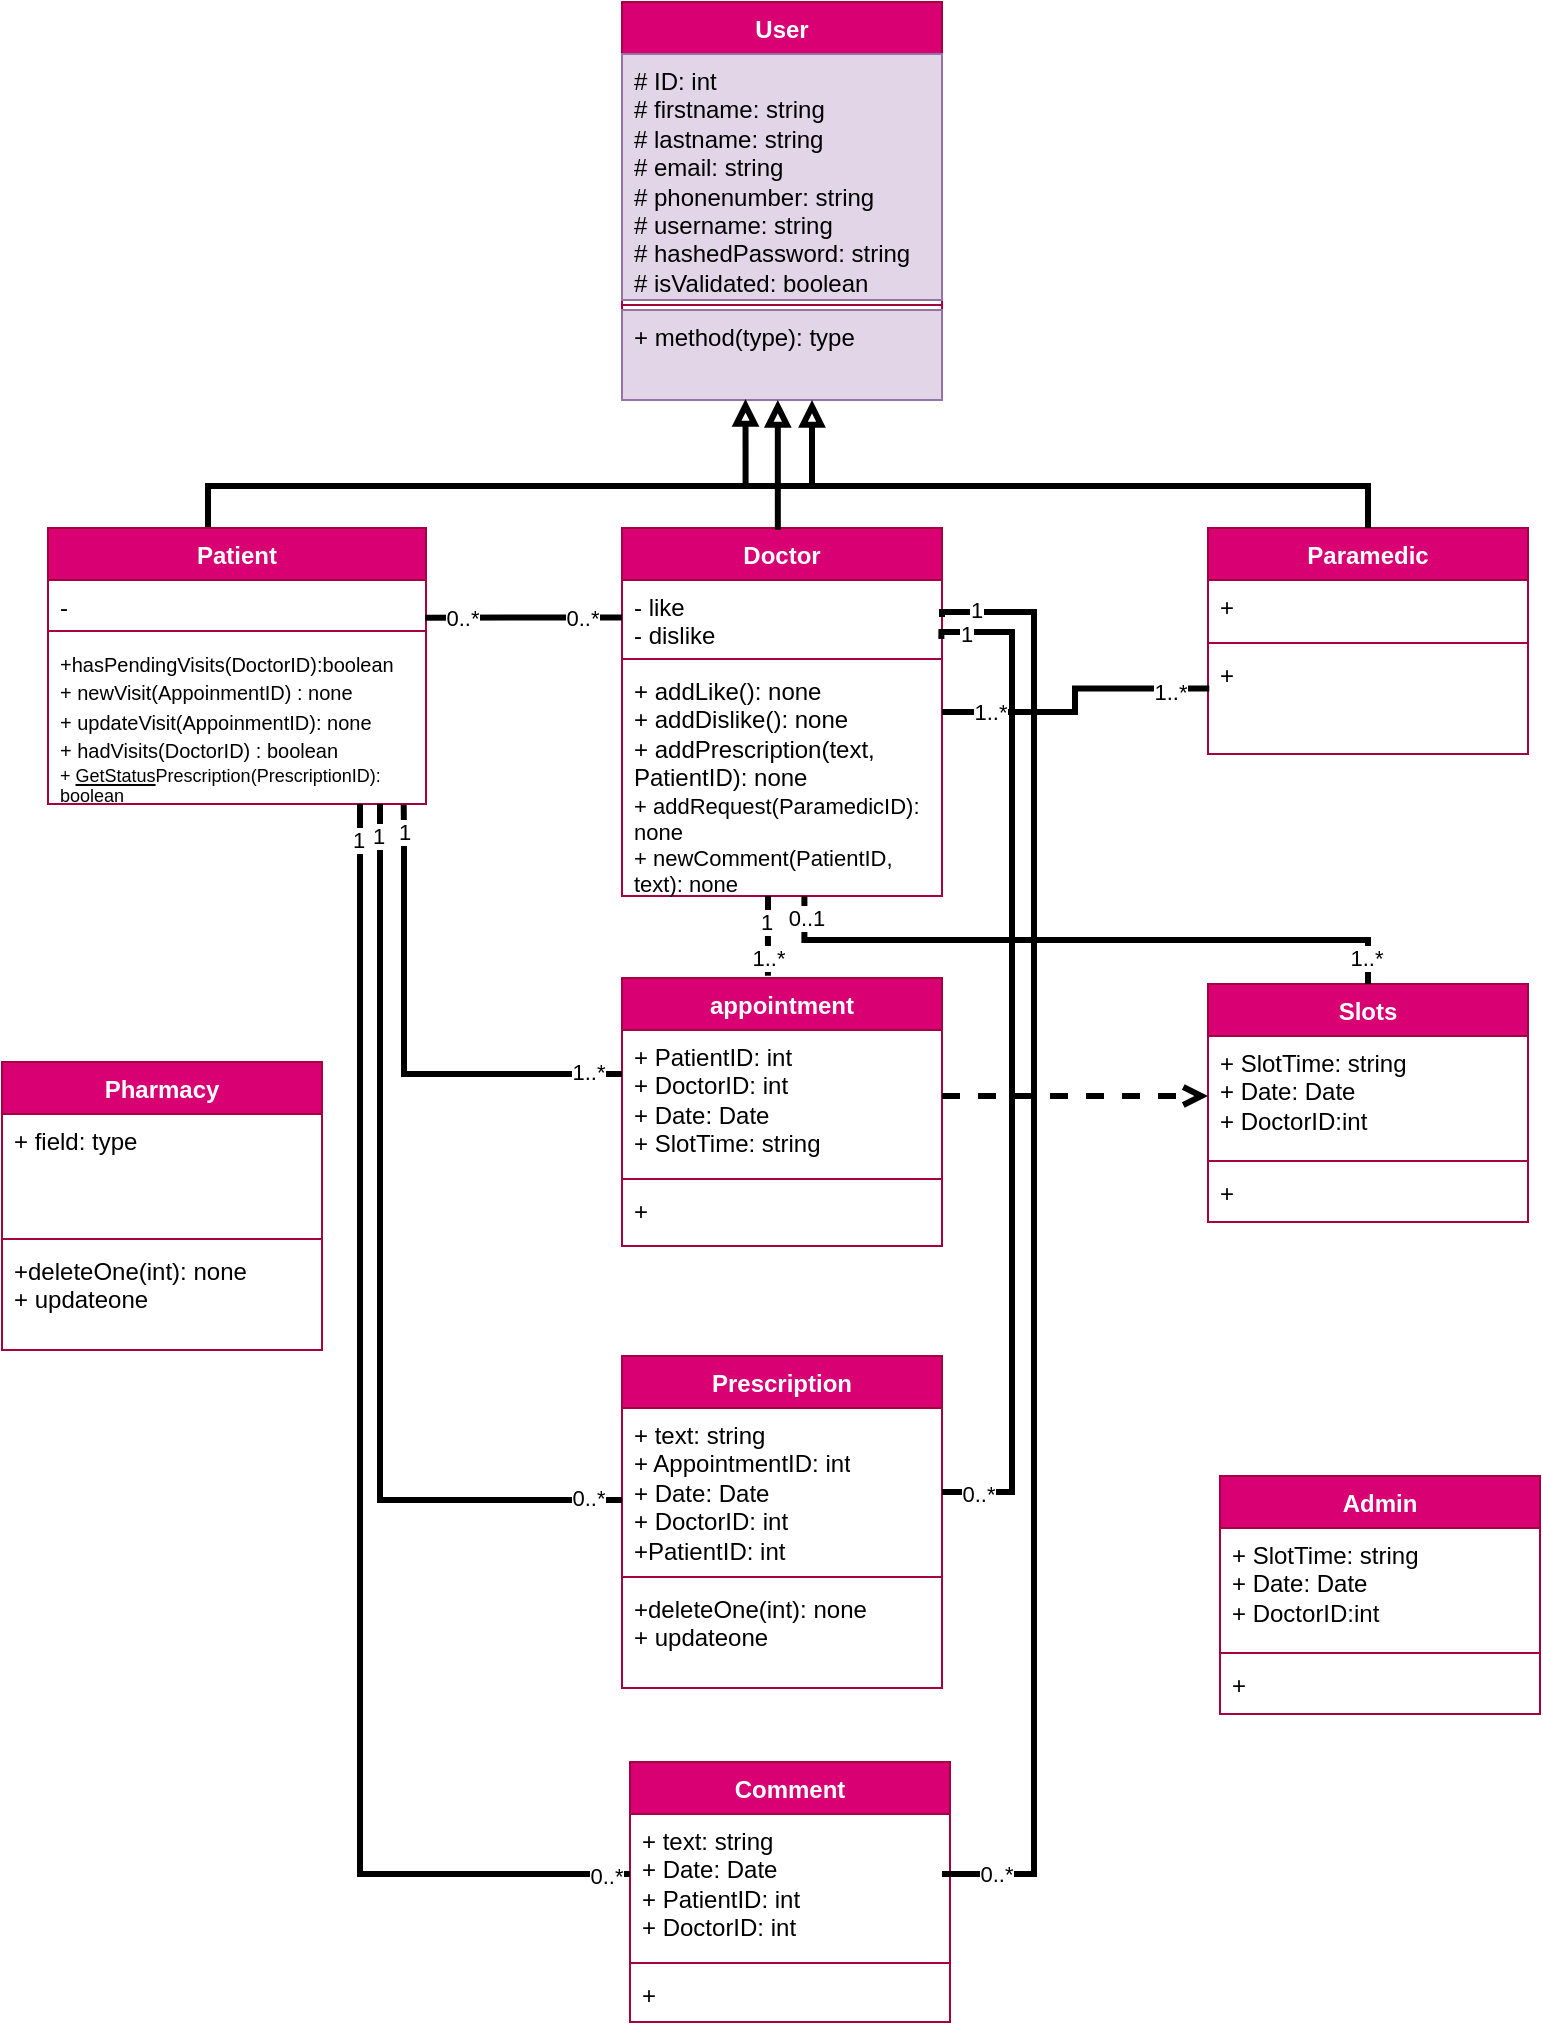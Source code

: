 <mxfile version="22.1.11" type="github">
  <diagram name="Class Diagram" id="OMOO0wik2GhvrRnTk124">
    <mxGraphModel dx="1320" dy="1214" grid="0" gridSize="10" guides="1" tooltips="1" connect="1" arrows="1" fold="1" page="1" pageScale="1" pageWidth="850" pageHeight="1100" math="0" shadow="0">
      <root>
        <mxCell id="0" />
        <mxCell id="1" parent="0" />
        <mxCell id="DPH3KcnIoQbrQOLIOBWx-18" value="User" style="swimlane;fontStyle=1;align=center;verticalAlign=top;childLayout=stackLayout;horizontal=1;startSize=26;horizontalStack=0;resizeParent=1;resizeParentMax=0;resizeLast=0;collapsible=1;marginBottom=0;whiteSpace=wrap;html=1;fillColor=#d80073;fontColor=#ffffff;strokeColor=#A50040;" parent="1" vertex="1">
          <mxGeometry x="331" y="56" width="160" height="199" as="geometry" />
        </mxCell>
        <mxCell id="DPH3KcnIoQbrQOLIOBWx-19" value="&lt;div&gt;# ID: int&lt;br&gt;&lt;/div&gt;&lt;div&gt;# firstname: string&lt;/div&gt;&lt;div&gt;# lastname: string&lt;/div&gt;&lt;div&gt;# email: string&lt;/div&gt;&lt;div&gt;# phonenumber: string&lt;/div&gt;&lt;div&gt;# username: string&lt;br&gt;&lt;/div&gt;&lt;div&gt;# hashedPassword: string&lt;br&gt;&lt;/div&gt;&lt;div&gt;# isValidated: boolean&lt;br&gt;&lt;/div&gt;" style="text;strokeColor=#9673a6;fillColor=#e1d5e7;align=left;verticalAlign=top;spacingLeft=4;spacingRight=4;overflow=hidden;rotatable=0;points=[[0,0.5],[1,0.5]];portConstraint=eastwest;whiteSpace=wrap;html=1;" parent="DPH3KcnIoQbrQOLIOBWx-18" vertex="1">
          <mxGeometry y="26" width="160" height="123" as="geometry" />
        </mxCell>
        <mxCell id="DPH3KcnIoQbrQOLIOBWx-20" value="" style="line;strokeWidth=1;fillColor=none;align=left;verticalAlign=middle;spacingTop=-1;spacingLeft=3;spacingRight=3;rotatable=0;labelPosition=right;points=[];portConstraint=eastwest;strokeColor=inherit;" parent="DPH3KcnIoQbrQOLIOBWx-18" vertex="1">
          <mxGeometry y="149" width="160" height="5" as="geometry" />
        </mxCell>
        <mxCell id="DPH3KcnIoQbrQOLIOBWx-21" value="&lt;div&gt;+ method(type): type&lt;/div&gt;&lt;div&gt;&lt;br&gt;&lt;/div&gt;" style="text;strokeColor=#9673a6;fillColor=#e1d5e7;align=left;verticalAlign=top;spacingLeft=4;spacingRight=4;overflow=hidden;rotatable=0;points=[[0,0.5],[1,0.5]];portConstraint=eastwest;whiteSpace=wrap;html=1;" parent="DPH3KcnIoQbrQOLIOBWx-18" vertex="1">
          <mxGeometry y="154" width="160" height="45" as="geometry" />
        </mxCell>
        <mxCell id="39GkZZE-7k6Moy8wdUht-2" style="edgeStyle=orthogonalEdgeStyle;rounded=0;orthogonalLoop=1;jettySize=auto;html=1;strokeWidth=3;endArrow=block;endFill=0;" edge="1" parent="1" source="DPH3KcnIoQbrQOLIOBWx-22" target="DPH3KcnIoQbrQOLIOBWx-21">
          <mxGeometry relative="1" as="geometry">
            <mxPoint x="412.5" y="270" as="targetPoint" />
            <Array as="points">
              <mxPoint x="124" y="298" />
              <mxPoint x="426" y="298" />
            </Array>
          </mxGeometry>
        </mxCell>
        <mxCell id="DPH3KcnIoQbrQOLIOBWx-22" value="Patient" style="swimlane;fontStyle=1;align=center;verticalAlign=top;childLayout=stackLayout;horizontal=1;startSize=26;horizontalStack=0;resizeParent=1;resizeParentMax=0;resizeLast=0;collapsible=1;marginBottom=0;whiteSpace=wrap;html=1;fillColor=#d80073;fontColor=#ffffff;strokeColor=#A50040;" parent="1" vertex="1">
          <mxGeometry x="44" y="319" width="189" height="138" as="geometry" />
        </mxCell>
        <mxCell id="DPH3KcnIoQbrQOLIOBWx-23" value="-" style="text;strokeColor=none;fillColor=none;align=left;verticalAlign=top;spacingLeft=4;spacingRight=4;overflow=hidden;rotatable=0;points=[[0,0.5],[1,0.5]];portConstraint=eastwest;whiteSpace=wrap;html=1;" parent="DPH3KcnIoQbrQOLIOBWx-22" vertex="1">
          <mxGeometry y="26" width="189" height="23" as="geometry" />
        </mxCell>
        <mxCell id="DPH3KcnIoQbrQOLIOBWx-24" value="" style="line;strokeWidth=1;fillColor=none;align=left;verticalAlign=middle;spacingTop=-1;spacingLeft=3;spacingRight=3;rotatable=0;labelPosition=right;points=[];portConstraint=eastwest;strokeColor=inherit;" parent="DPH3KcnIoQbrQOLIOBWx-22" vertex="1">
          <mxGeometry y="49" width="189" height="5" as="geometry" />
        </mxCell>
        <mxCell id="DPH3KcnIoQbrQOLIOBWx-25" value="&lt;div&gt;&lt;font size=&quot;1&quot;&gt;+hasPendingVisits(DoctorID):boolean&lt;/font&gt;&lt;/div&gt;&lt;div&gt;&lt;font size=&quot;1&quot;&gt;+ newVisit(AppoinmentID) : none&lt;br&gt;&lt;/font&gt;&lt;/div&gt;&lt;div&gt;&lt;font size=&quot;1&quot;&gt;+ updateVisit(&lt;/font&gt;&lt;font size=&quot;1&quot;&gt;AppoinmentID): none&lt;br&gt;&lt;/font&gt;&lt;/div&gt;&lt;div&gt;&lt;font size=&quot;1&quot;&gt;+ hadVisits(DoctorID) : boolean&lt;br&gt;&lt;/font&gt;&lt;/div&gt;&lt;div style=&quot;font-size: 9px;&quot;&gt;+ &lt;u&gt;GetStatus&lt;/u&gt;&lt;span&gt;&lt;span lang=&quot;EN&quot;&gt;Prescription&lt;/span&gt;&lt;/span&gt;(&lt;span&gt;&lt;span lang=&quot;EN&quot;&gt;P&lt;/span&gt;&lt;/span&gt;&lt;span&gt;&lt;span lang=&quot;EN&quot;&gt;rescription&lt;/span&gt;&lt;/span&gt;I&lt;span&gt;D): boolean&lt;br&gt;&lt;/span&gt;&lt;/div&gt;" style="text;strokeColor=none;fillColor=none;align=left;verticalAlign=top;spacingLeft=4;spacingRight=4;overflow=hidden;rotatable=0;points=[[0,0.5],[1,0.5]];portConstraint=eastwest;whiteSpace=wrap;html=1;" parent="DPH3KcnIoQbrQOLIOBWx-22" vertex="1">
          <mxGeometry y="54" width="189" height="84" as="geometry" />
        </mxCell>
        <mxCell id="DPH3KcnIoQbrQOLIOBWx-27" value="Paramedic" style="swimlane;fontStyle=1;align=center;verticalAlign=top;childLayout=stackLayout;horizontal=1;startSize=26;horizontalStack=0;resizeParent=1;resizeParentMax=0;resizeLast=0;collapsible=1;marginBottom=0;whiteSpace=wrap;html=1;fillColor=#d80073;fontColor=#ffffff;strokeColor=#A50040;" parent="1" vertex="1">
          <mxGeometry x="624" y="319" width="160" height="113" as="geometry" />
        </mxCell>
        <mxCell id="DPH3KcnIoQbrQOLIOBWx-28" value="+ " style="text;strokeColor=none;fillColor=none;align=left;verticalAlign=top;spacingLeft=4;spacingRight=4;overflow=hidden;rotatable=0;points=[[0,0.5],[1,0.5]];portConstraint=eastwest;whiteSpace=wrap;html=1;" parent="DPH3KcnIoQbrQOLIOBWx-27" vertex="1">
          <mxGeometry y="26" width="160" height="29" as="geometry" />
        </mxCell>
        <mxCell id="DPH3KcnIoQbrQOLIOBWx-29" value="" style="line;strokeWidth=1;fillColor=none;align=left;verticalAlign=middle;spacingTop=-1;spacingLeft=3;spacingRight=3;rotatable=0;labelPosition=right;points=[];portConstraint=eastwest;strokeColor=inherit;" parent="DPH3KcnIoQbrQOLIOBWx-27" vertex="1">
          <mxGeometry y="55" width="160" height="5" as="geometry" />
        </mxCell>
        <mxCell id="DPH3KcnIoQbrQOLIOBWx-30" value="+ " style="text;strokeColor=none;fillColor=none;align=left;verticalAlign=top;spacingLeft=4;spacingRight=4;overflow=hidden;rotatable=0;points=[[0,0.5],[1,0.5]];portConstraint=eastwest;whiteSpace=wrap;html=1;" parent="DPH3KcnIoQbrQOLIOBWx-27" vertex="1">
          <mxGeometry y="60" width="160" height="53" as="geometry" />
        </mxCell>
        <mxCell id="DPH3KcnIoQbrQOLIOBWx-31" value="Doctor" style="swimlane;fontStyle=1;align=center;verticalAlign=top;childLayout=stackLayout;horizontal=1;startSize=26;horizontalStack=0;resizeParent=1;resizeParentMax=0;resizeLast=0;collapsible=1;marginBottom=0;whiteSpace=wrap;html=1;fillColor=#d80073;fontColor=#ffffff;strokeColor=#A50040;" parent="1" vertex="1">
          <mxGeometry x="331" y="319" width="160" height="184" as="geometry" />
        </mxCell>
        <mxCell id="DPH3KcnIoQbrQOLIOBWx-32" value="&lt;div&gt;- like&lt;/div&gt;&lt;div&gt;- dislike&lt;br&gt;&lt;/div&gt;" style="text;strokeColor=none;fillColor=none;align=left;verticalAlign=top;spacingLeft=4;spacingRight=4;overflow=hidden;rotatable=0;points=[[0,0.5],[1,0.5]];portConstraint=eastwest;whiteSpace=wrap;html=1;" parent="DPH3KcnIoQbrQOLIOBWx-31" vertex="1">
          <mxGeometry y="26" width="160" height="37" as="geometry" />
        </mxCell>
        <mxCell id="DPH3KcnIoQbrQOLIOBWx-33" value="" style="line;strokeWidth=1;fillColor=none;align=left;verticalAlign=middle;spacingTop=-1;spacingLeft=3;spacingRight=3;rotatable=0;labelPosition=right;points=[];portConstraint=eastwest;strokeColor=inherit;" parent="DPH3KcnIoQbrQOLIOBWx-31" vertex="1">
          <mxGeometry y="63" width="160" height="5" as="geometry" />
        </mxCell>
        <mxCell id="DPH3KcnIoQbrQOLIOBWx-34" value="&lt;div&gt;+ addLike(): none&lt;/div&gt;&lt;div&gt;+ addDislike(): none&lt;br&gt;&lt;/div&gt;&lt;div&gt;+ addPrescription(text, PatientID): none&lt;/div&gt;&lt;div style=&quot;font-size: 11px;&quot;&gt;+ addRequest(ParamedicID): none&lt;/div&gt;&lt;div style=&quot;font-size: 11px;&quot;&gt;+ newComment(PatientID, text): none&lt;br&gt;&lt;/div&gt;" style="text;strokeColor=none;fillColor=none;align=left;verticalAlign=top;spacingLeft=4;spacingRight=4;overflow=hidden;rotatable=0;points=[[0,0.5],[1,0.5]];portConstraint=eastwest;whiteSpace=wrap;html=1;" parent="DPH3KcnIoQbrQOLIOBWx-31" vertex="1">
          <mxGeometry y="68" width="160" height="116" as="geometry" />
        </mxCell>
        <mxCell id="DPH3KcnIoQbrQOLIOBWx-38" value="appointment" style="swimlane;fontStyle=1;align=center;verticalAlign=top;childLayout=stackLayout;horizontal=1;startSize=26;horizontalStack=0;resizeParent=1;resizeParentMax=0;resizeLast=0;collapsible=1;marginBottom=0;whiteSpace=wrap;html=1;fillColor=#d80073;fontColor=#ffffff;strokeColor=#A50040;" parent="1" vertex="1">
          <mxGeometry x="331" y="544" width="160" height="134" as="geometry" />
        </mxCell>
        <mxCell id="DPH3KcnIoQbrQOLIOBWx-39" value="&lt;div&gt;+ PatientID: int&lt;br&gt;&lt;/div&gt;&lt;div&gt;+ DoctorID: int&lt;br&gt;&lt;/div&gt;&lt;div&gt;+ Date: Date&lt;/div&gt;&lt;div&gt;+ SlotTime: string&lt;br&gt;&lt;/div&gt;" style="text;strokeColor=none;fillColor=none;align=left;verticalAlign=top;spacingLeft=4;spacingRight=4;overflow=hidden;rotatable=0;points=[[0,0.5],[1,0.5]];portConstraint=eastwest;whiteSpace=wrap;html=1;" parent="DPH3KcnIoQbrQOLIOBWx-38" vertex="1">
          <mxGeometry y="26" width="160" height="72" as="geometry" />
        </mxCell>
        <mxCell id="DPH3KcnIoQbrQOLIOBWx-40" value="" style="line;strokeWidth=1;fillColor=none;align=left;verticalAlign=middle;spacingTop=-1;spacingLeft=3;spacingRight=3;rotatable=0;labelPosition=right;points=[];portConstraint=eastwest;strokeColor=inherit;" parent="DPH3KcnIoQbrQOLIOBWx-38" vertex="1">
          <mxGeometry y="98" width="160" height="5" as="geometry" />
        </mxCell>
        <mxCell id="DPH3KcnIoQbrQOLIOBWx-41" value="+" style="text;strokeColor=none;fillColor=none;align=left;verticalAlign=top;spacingLeft=4;spacingRight=4;overflow=hidden;rotatable=0;points=[[0,0.5],[1,0.5]];portConstraint=eastwest;whiteSpace=wrap;html=1;" parent="DPH3KcnIoQbrQOLIOBWx-38" vertex="1">
          <mxGeometry y="103" width="160" height="31" as="geometry" />
        </mxCell>
        <mxCell id="39GkZZE-7k6Moy8wdUht-1" style="edgeStyle=orthogonalEdgeStyle;rounded=0;orthogonalLoop=1;jettySize=auto;html=1;strokeWidth=3;endArrow=block;endFill=0;entryX=0.483;entryY=1.002;entryDx=0;entryDy=0;entryPerimeter=0;exitX=0.487;exitY=0.005;exitDx=0;exitDy=0;exitPerimeter=0;" edge="1" parent="1" source="DPH3KcnIoQbrQOLIOBWx-31">
          <mxGeometry relative="1" as="geometry">
            <mxPoint x="409.0" y="317.86" as="sourcePoint" />
            <mxPoint x="408.28" y="254.004" as="targetPoint" />
            <Array as="points">
              <mxPoint x="409" y="255" />
              <mxPoint x="408" y="255" />
            </Array>
          </mxGeometry>
        </mxCell>
        <mxCell id="39GkZZE-7k6Moy8wdUht-3" style="edgeStyle=orthogonalEdgeStyle;rounded=0;orthogonalLoop=1;jettySize=auto;html=1;strokeWidth=3;endArrow=block;endFill=0;entryX=0.386;entryY=0.99;entryDx=0;entryDy=0;entryPerimeter=0;" edge="1" parent="1" source="DPH3KcnIoQbrQOLIOBWx-27" target="DPH3KcnIoQbrQOLIOBWx-21">
          <mxGeometry relative="1" as="geometry">
            <mxPoint x="393" y="257" as="targetPoint" />
            <Array as="points">
              <mxPoint x="704" y="298" />
              <mxPoint x="393" y="298" />
            </Array>
          </mxGeometry>
        </mxCell>
        <mxCell id="39GkZZE-7k6Moy8wdUht-6" style="edgeStyle=orthogonalEdgeStyle;rounded=0;orthogonalLoop=1;jettySize=auto;html=1;endArrow=none;endFill=0;strokeWidth=3;entryX=0.941;entryY=1.005;entryDx=0;entryDy=0;entryPerimeter=0;" edge="1" parent="1" source="DPH3KcnIoQbrQOLIOBWx-38" target="DPH3KcnIoQbrQOLIOBWx-25">
          <mxGeometry relative="1" as="geometry">
            <mxPoint x="209" y="473" as="targetPoint" />
            <Array as="points">
              <mxPoint x="222" y="592" />
              <mxPoint x="222" y="473" />
              <mxPoint x="222" y="473" />
            </Array>
          </mxGeometry>
        </mxCell>
        <mxCell id="39GkZZE-7k6Moy8wdUht-10" value="1" style="edgeLabel;html=1;align=center;verticalAlign=middle;resizable=0;points=[];" vertex="1" connectable="0" parent="39GkZZE-7k6Moy8wdUht-6">
          <mxGeometry x="0.888" relative="1" as="geometry">
            <mxPoint as="offset" />
          </mxGeometry>
        </mxCell>
        <mxCell id="39GkZZE-7k6Moy8wdUht-60" value="1..*" style="edgeLabel;html=1;align=center;verticalAlign=middle;resizable=0;points=[];" vertex="1" connectable="0" parent="39GkZZE-7k6Moy8wdUht-6">
          <mxGeometry x="-0.858" y="-1" relative="1" as="geometry">
            <mxPoint as="offset" />
          </mxGeometry>
        </mxCell>
        <mxCell id="39GkZZE-7k6Moy8wdUht-8" style="edgeStyle=orthogonalEdgeStyle;rounded=0;orthogonalLoop=1;jettySize=auto;html=1;strokeWidth=3;endArrow=none;endFill=0;exitX=0.456;exitY=-0.008;exitDx=0;exitDy=0;exitPerimeter=0;" edge="1" parent="1" source="DPH3KcnIoQbrQOLIOBWx-38">
          <mxGeometry relative="1" as="geometry">
            <mxPoint x="404" y="503" as="targetPoint" />
            <Array as="points">
              <mxPoint x="404" y="503" />
              <mxPoint x="404" y="503" />
            </Array>
          </mxGeometry>
        </mxCell>
        <mxCell id="39GkZZE-7k6Moy8wdUht-9" value="1..*" style="edgeLabel;html=1;align=center;verticalAlign=middle;resizable=0;points=[];" vertex="1" connectable="0" parent="39GkZZE-7k6Moy8wdUht-8">
          <mxGeometry x="-0.885" y="1" relative="1" as="geometry">
            <mxPoint x="1" y="-7" as="offset" />
          </mxGeometry>
        </mxCell>
        <mxCell id="39GkZZE-7k6Moy8wdUht-12" value="1" style="edgeLabel;html=1;align=center;verticalAlign=middle;resizable=0;points=[];" vertex="1" connectable="0" parent="39GkZZE-7k6Moy8wdUht-8">
          <mxGeometry x="0.915" y="-1" relative="1" as="geometry">
            <mxPoint x="-2" y="11" as="offset" />
          </mxGeometry>
        </mxCell>
        <mxCell id="39GkZZE-7k6Moy8wdUht-13" style="edgeStyle=orthogonalEdgeStyle;rounded=0;orthogonalLoop=1;jettySize=auto;html=1;endArrow=none;endFill=0;strokeWidth=3;entryX=0.998;entryY=0.819;entryDx=0;entryDy=0;entryPerimeter=0;" edge="1" parent="1" source="DPH3KcnIoQbrQOLIOBWx-32" target="DPH3KcnIoQbrQOLIOBWx-23">
          <mxGeometry relative="1" as="geometry">
            <mxPoint x="234" y="365" as="targetPoint" />
            <Array as="points">
              <mxPoint x="282" y="364" />
            </Array>
          </mxGeometry>
        </mxCell>
        <mxCell id="39GkZZE-7k6Moy8wdUht-48" value="0..*" style="edgeLabel;html=1;align=center;verticalAlign=middle;resizable=0;points=[];" vertex="1" connectable="0" parent="39GkZZE-7k6Moy8wdUht-13">
          <mxGeometry x="0.641" relative="1" as="geometry">
            <mxPoint as="offset" />
          </mxGeometry>
        </mxCell>
        <mxCell id="39GkZZE-7k6Moy8wdUht-50" value="0..*" style="edgeLabel;html=1;align=center;verticalAlign=middle;resizable=0;points=[];" vertex="1" connectable="0" parent="39GkZZE-7k6Moy8wdUht-13">
          <mxGeometry x="-0.597" relative="1" as="geometry">
            <mxPoint as="offset" />
          </mxGeometry>
        </mxCell>
        <mxCell id="39GkZZE-7k6Moy8wdUht-14" value="Prescription" style="swimlane;fontStyle=1;align=center;verticalAlign=top;childLayout=stackLayout;horizontal=1;startSize=26;horizontalStack=0;resizeParent=1;resizeParentMax=0;resizeLast=0;collapsible=1;marginBottom=0;whiteSpace=wrap;html=1;fillColor=#d80073;fontColor=#ffffff;strokeColor=#A50040;" vertex="1" parent="1">
          <mxGeometry x="331" y="733" width="160" height="166" as="geometry" />
        </mxCell>
        <mxCell id="39GkZZE-7k6Moy8wdUht-15" value="&lt;div&gt;+ text: string&lt;/div&gt;&lt;div&gt;+ AppointmentID: int&lt;/div&gt;&lt;div&gt;+ Date: Date&lt;/div&gt;&lt;div&gt;+ DoctorID: int&lt;br&gt;&lt;/div&gt;+PatientID: int" style="text;strokeColor=none;fillColor=none;align=left;verticalAlign=top;spacingLeft=4;spacingRight=4;overflow=hidden;rotatable=0;points=[[0,0.5],[1,0.5]];portConstraint=eastwest;whiteSpace=wrap;html=1;" vertex="1" parent="39GkZZE-7k6Moy8wdUht-14">
          <mxGeometry y="26" width="160" height="82" as="geometry" />
        </mxCell>
        <mxCell id="39GkZZE-7k6Moy8wdUht-16" value="" style="line;strokeWidth=1;fillColor=none;align=left;verticalAlign=middle;spacingTop=-1;spacingLeft=3;spacingRight=3;rotatable=0;labelPosition=right;points=[];portConstraint=eastwest;strokeColor=inherit;" vertex="1" parent="39GkZZE-7k6Moy8wdUht-14">
          <mxGeometry y="108" width="160" height="5" as="geometry" />
        </mxCell>
        <mxCell id="39GkZZE-7k6Moy8wdUht-17" value="&lt;div&gt;+deleteOne(int): none&lt;/div&gt;&lt;div&gt;+ updateone&lt;br&gt;&lt;/div&gt;" style="text;strokeColor=none;fillColor=none;align=left;verticalAlign=top;spacingLeft=4;spacingRight=4;overflow=hidden;rotatable=0;points=[[0,0.5],[1,0.5]];portConstraint=eastwest;whiteSpace=wrap;html=1;" vertex="1" parent="39GkZZE-7k6Moy8wdUht-14">
          <mxGeometry y="113" width="160" height="53" as="geometry" />
        </mxCell>
        <mxCell id="39GkZZE-7k6Moy8wdUht-18" style="edgeStyle=orthogonalEdgeStyle;rounded=0;orthogonalLoop=1;jettySize=auto;html=1;strokeWidth=3;endArrow=none;endFill=0;" edge="1" parent="1" source="39GkZZE-7k6Moy8wdUht-14">
          <mxGeometry relative="1" as="geometry">
            <mxPoint x="210" y="457" as="targetPoint" />
            <Array as="points">
              <mxPoint x="210" y="805" />
              <mxPoint x="210" y="458" />
            </Array>
          </mxGeometry>
        </mxCell>
        <mxCell id="39GkZZE-7k6Moy8wdUht-20" value="1" style="edgeLabel;html=1;align=center;verticalAlign=middle;resizable=0;points=[];" vertex="1" connectable="0" parent="39GkZZE-7k6Moy8wdUht-18">
          <mxGeometry x="0.933" y="1" relative="1" as="geometry">
            <mxPoint as="offset" />
          </mxGeometry>
        </mxCell>
        <mxCell id="39GkZZE-7k6Moy8wdUht-21" value="0..*" style="edgeLabel;html=1;align=center;verticalAlign=middle;resizable=0;points=[];" vertex="1" connectable="0" parent="39GkZZE-7k6Moy8wdUht-18">
          <mxGeometry x="-0.925" y="-1" relative="1" as="geometry">
            <mxPoint as="offset" />
          </mxGeometry>
        </mxCell>
        <mxCell id="39GkZZE-7k6Moy8wdUht-19" style="edgeStyle=orthogonalEdgeStyle;rounded=0;orthogonalLoop=1;jettySize=auto;html=1;strokeWidth=3;endArrow=none;endFill=0;entryX=0.998;entryY=0.798;entryDx=0;entryDy=0;entryPerimeter=0;" edge="1" parent="1" source="39GkZZE-7k6Moy8wdUht-15" target="DPH3KcnIoQbrQOLIOBWx-32">
          <mxGeometry relative="1" as="geometry">
            <mxPoint x="493" y="371" as="targetPoint" />
            <Array as="points">
              <mxPoint x="526" y="801" />
              <mxPoint x="526" y="371" />
            </Array>
          </mxGeometry>
        </mxCell>
        <mxCell id="39GkZZE-7k6Moy8wdUht-22" value="1" style="edgeLabel;html=1;align=center;verticalAlign=middle;resizable=0;points=[];" vertex="1" connectable="0" parent="39GkZZE-7k6Moy8wdUht-19">
          <mxGeometry x="0.938" y="1" relative="1" as="geometry">
            <mxPoint as="offset" />
          </mxGeometry>
        </mxCell>
        <mxCell id="39GkZZE-7k6Moy8wdUht-23" value="0..*" style="edgeLabel;html=1;align=center;verticalAlign=middle;resizable=0;points=[];" vertex="1" connectable="0" parent="39GkZZE-7k6Moy8wdUht-19">
          <mxGeometry x="-0.93" y="-1" relative="1" as="geometry">
            <mxPoint as="offset" />
          </mxGeometry>
        </mxCell>
        <mxCell id="39GkZZE-7k6Moy8wdUht-24" value="Comment" style="swimlane;fontStyle=1;align=center;verticalAlign=top;childLayout=stackLayout;horizontal=1;startSize=26;horizontalStack=0;resizeParent=1;resizeParentMax=0;resizeLast=0;collapsible=1;marginBottom=0;whiteSpace=wrap;html=1;fillColor=#d80073;fontColor=#ffffff;strokeColor=#A50040;" vertex="1" parent="1">
          <mxGeometry x="335" y="936" width="160" height="130" as="geometry" />
        </mxCell>
        <mxCell id="39GkZZE-7k6Moy8wdUht-25" value="&lt;div&gt;+ text: string&lt;/div&gt;&lt;div&gt;+ Date: Date&lt;/div&gt;&lt;div&gt;+ PatientID: int&lt;br&gt;&lt;/div&gt;&lt;div&gt;+ DoctorID: int&lt;br&gt;&lt;/div&gt;" style="text;strokeColor=none;fillColor=none;align=left;verticalAlign=top;spacingLeft=4;spacingRight=4;overflow=hidden;rotatable=0;points=[[0,0.5],[1,0.5]];portConstraint=eastwest;whiteSpace=wrap;html=1;" vertex="1" parent="39GkZZE-7k6Moy8wdUht-24">
          <mxGeometry y="26" width="160" height="72" as="geometry" />
        </mxCell>
        <mxCell id="39GkZZE-7k6Moy8wdUht-26" value="" style="line;strokeWidth=1;fillColor=none;align=left;verticalAlign=middle;spacingTop=-1;spacingLeft=3;spacingRight=3;rotatable=0;labelPosition=right;points=[];portConstraint=eastwest;strokeColor=inherit;" vertex="1" parent="39GkZZE-7k6Moy8wdUht-24">
          <mxGeometry y="98" width="160" height="5" as="geometry" />
        </mxCell>
        <mxCell id="39GkZZE-7k6Moy8wdUht-27" value="+ " style="text;strokeColor=none;fillColor=none;align=left;verticalAlign=top;spacingLeft=4;spacingRight=4;overflow=hidden;rotatable=0;points=[[0,0.5],[1,0.5]];portConstraint=eastwest;whiteSpace=wrap;html=1;" vertex="1" parent="39GkZZE-7k6Moy8wdUht-24">
          <mxGeometry y="103" width="160" height="27" as="geometry" />
        </mxCell>
        <mxCell id="39GkZZE-7k6Moy8wdUht-28" style="edgeStyle=orthogonalEdgeStyle;rounded=0;orthogonalLoop=1;jettySize=auto;html=1;strokeWidth=3;endArrow=none;endFill=0;" edge="1" parent="1" source="39GkZZE-7k6Moy8wdUht-25">
          <mxGeometry relative="1" as="geometry">
            <mxPoint x="200" y="458" as="targetPoint" />
            <Array as="points">
              <mxPoint x="200" y="992" />
              <mxPoint x="200" y="457" />
            </Array>
          </mxGeometry>
        </mxCell>
        <mxCell id="39GkZZE-7k6Moy8wdUht-30" value="&lt;div&gt;0..*&lt;/div&gt;" style="edgeLabel;html=1;align=center;verticalAlign=middle;resizable=0;points=[];" vertex="1" connectable="0" parent="39GkZZE-7k6Moy8wdUht-28">
          <mxGeometry x="-0.964" y="1" relative="1" as="geometry">
            <mxPoint as="offset" />
          </mxGeometry>
        </mxCell>
        <mxCell id="39GkZZE-7k6Moy8wdUht-31" value="1" style="edgeLabel;html=1;align=center;verticalAlign=middle;resizable=0;points=[];" vertex="1" connectable="0" parent="39GkZZE-7k6Moy8wdUht-28">
          <mxGeometry x="0.944" y="1" relative="1" as="geometry">
            <mxPoint as="offset" />
          </mxGeometry>
        </mxCell>
        <mxCell id="39GkZZE-7k6Moy8wdUht-29" style="edgeStyle=orthogonalEdgeStyle;rounded=0;orthogonalLoop=1;jettySize=auto;html=1;strokeWidth=3;endArrow=none;endFill=0;entryX=1;entryY=0.5;entryDx=0;entryDy=0;" edge="1" parent="1" target="DPH3KcnIoQbrQOLIOBWx-32">
          <mxGeometry relative="1" as="geometry">
            <mxPoint x="491.0" y="991.994" as="sourcePoint" />
            <mxPoint x="492" y="361" as="targetPoint" />
            <Array as="points">
              <mxPoint x="537" y="992" />
              <mxPoint x="537" y="361" />
            </Array>
          </mxGeometry>
        </mxCell>
        <mxCell id="39GkZZE-7k6Moy8wdUht-32" value="0..*" style="edgeLabel;html=1;align=center;verticalAlign=middle;resizable=0;points=[];" vertex="1" connectable="0" parent="39GkZZE-7k6Moy8wdUht-29">
          <mxGeometry x="-0.925" relative="1" as="geometry">
            <mxPoint as="offset" />
          </mxGeometry>
        </mxCell>
        <mxCell id="39GkZZE-7k6Moy8wdUht-33" value="1" style="edgeLabel;html=1;align=center;verticalAlign=middle;resizable=0;points=[];" vertex="1" connectable="0" parent="39GkZZE-7k6Moy8wdUht-29">
          <mxGeometry x="0.948" y="-1" relative="1" as="geometry">
            <mxPoint as="offset" />
          </mxGeometry>
        </mxCell>
        <mxCell id="39GkZZE-7k6Moy8wdUht-44" value="Pharmacy" style="swimlane;fontStyle=1;align=center;verticalAlign=top;childLayout=stackLayout;horizontal=1;startSize=26;horizontalStack=0;resizeParent=1;resizeParentMax=0;resizeLast=0;collapsible=1;marginBottom=0;whiteSpace=wrap;html=1;fillColor=#d80073;fontColor=#ffffff;strokeColor=#A50040;" vertex="1" parent="1">
          <mxGeometry x="21" y="586" width="160" height="144" as="geometry" />
        </mxCell>
        <mxCell id="39GkZZE-7k6Moy8wdUht-45" value="+ field: type" style="text;strokeColor=none;fillColor=none;align=left;verticalAlign=top;spacingLeft=4;spacingRight=4;overflow=hidden;rotatable=0;points=[[0,0.5],[1,0.5]];portConstraint=eastwest;whiteSpace=wrap;html=1;" vertex="1" parent="39GkZZE-7k6Moy8wdUht-44">
          <mxGeometry y="26" width="160" height="60" as="geometry" />
        </mxCell>
        <mxCell id="39GkZZE-7k6Moy8wdUht-46" value="" style="line;strokeWidth=1;fillColor=none;align=left;verticalAlign=middle;spacingTop=-1;spacingLeft=3;spacingRight=3;rotatable=0;labelPosition=right;points=[];portConstraint=eastwest;strokeColor=inherit;" vertex="1" parent="39GkZZE-7k6Moy8wdUht-44">
          <mxGeometry y="86" width="160" height="5" as="geometry" />
        </mxCell>
        <mxCell id="39GkZZE-7k6Moy8wdUht-47" value="&lt;div&gt;+deleteOne(int): none&lt;/div&gt;&lt;div&gt;+ updateone&lt;br&gt;&lt;/div&gt;" style="text;strokeColor=none;fillColor=none;align=left;verticalAlign=top;spacingLeft=4;spacingRight=4;overflow=hidden;rotatable=0;points=[[0,0.5],[1,0.5]];portConstraint=eastwest;whiteSpace=wrap;html=1;" vertex="1" parent="39GkZZE-7k6Moy8wdUht-44">
          <mxGeometry y="91" width="160" height="53" as="geometry" />
        </mxCell>
        <mxCell id="39GkZZE-7k6Moy8wdUht-51" value="Slots" style="swimlane;fontStyle=1;align=center;verticalAlign=top;childLayout=stackLayout;horizontal=1;startSize=26;horizontalStack=0;resizeParent=1;resizeParentMax=0;resizeLast=0;collapsible=1;marginBottom=0;whiteSpace=wrap;html=1;fillColor=#d80073;fontColor=#ffffff;strokeColor=#A50040;" vertex="1" parent="1">
          <mxGeometry x="624" y="547" width="160" height="119" as="geometry" />
        </mxCell>
        <mxCell id="39GkZZE-7k6Moy8wdUht-52" value="&lt;div&gt;+ SlotTime: string&lt;/div&gt;&lt;div&gt;+ Date: Date&lt;/div&gt;&lt;div&gt;+ DoctorID:int&lt;br&gt;&lt;/div&gt;" style="text;strokeColor=none;fillColor=none;align=left;verticalAlign=top;spacingLeft=4;spacingRight=4;overflow=hidden;rotatable=0;points=[[0,0.5],[1,0.5]];portConstraint=eastwest;whiteSpace=wrap;html=1;" vertex="1" parent="39GkZZE-7k6Moy8wdUht-51">
          <mxGeometry y="26" width="160" height="60" as="geometry" />
        </mxCell>
        <mxCell id="39GkZZE-7k6Moy8wdUht-53" value="" style="line;strokeWidth=1;fillColor=none;align=left;verticalAlign=middle;spacingTop=-1;spacingLeft=3;spacingRight=3;rotatable=0;labelPosition=right;points=[];portConstraint=eastwest;strokeColor=inherit;" vertex="1" parent="39GkZZE-7k6Moy8wdUht-51">
          <mxGeometry y="86" width="160" height="5" as="geometry" />
        </mxCell>
        <mxCell id="39GkZZE-7k6Moy8wdUht-54" value="+" style="text;strokeColor=none;fillColor=none;align=left;verticalAlign=top;spacingLeft=4;spacingRight=4;overflow=hidden;rotatable=0;points=[[0,0.5],[1,0.5]];portConstraint=eastwest;whiteSpace=wrap;html=1;" vertex="1" parent="39GkZZE-7k6Moy8wdUht-51">
          <mxGeometry y="91" width="160" height="28" as="geometry" />
        </mxCell>
        <mxCell id="39GkZZE-7k6Moy8wdUht-56" style="edgeStyle=orthogonalEdgeStyle;rounded=0;orthogonalLoop=1;jettySize=auto;html=1;entryX=0;entryY=0.5;entryDx=0;entryDy=0;strokeWidth=3;endArrow=open;endFill=0;dashed=1;" edge="1" parent="1" source="DPH3KcnIoQbrQOLIOBWx-39" target="39GkZZE-7k6Moy8wdUht-52">
          <mxGeometry relative="1" as="geometry">
            <Array as="points">
              <mxPoint x="518" y="603" />
              <mxPoint x="518" y="603" />
            </Array>
          </mxGeometry>
        </mxCell>
        <mxCell id="39GkZZE-7k6Moy8wdUht-57" style="edgeStyle=orthogonalEdgeStyle;rounded=0;orthogonalLoop=1;jettySize=auto;html=1;entryX=0.57;entryY=1.001;entryDx=0;entryDy=0;entryPerimeter=0;endArrow=none;endFill=0;strokeWidth=3;" edge="1" parent="1" source="39GkZZE-7k6Moy8wdUht-51" target="DPH3KcnIoQbrQOLIOBWx-34">
          <mxGeometry relative="1" as="geometry" />
        </mxCell>
        <mxCell id="39GkZZE-7k6Moy8wdUht-58" value="0..1" style="edgeLabel;html=1;align=center;verticalAlign=middle;resizable=0;points=[];" vertex="1" connectable="0" parent="39GkZZE-7k6Moy8wdUht-57">
          <mxGeometry x="0.936" y="-1" relative="1" as="geometry">
            <mxPoint as="offset" />
          </mxGeometry>
        </mxCell>
        <mxCell id="39GkZZE-7k6Moy8wdUht-59" value="1..*" style="edgeLabel;html=1;align=center;verticalAlign=middle;resizable=0;points=[];" vertex="1" connectable="0" parent="39GkZZE-7k6Moy8wdUht-57">
          <mxGeometry x="-0.918" y="1" relative="1" as="geometry">
            <mxPoint as="offset" />
          </mxGeometry>
        </mxCell>
        <mxCell id="39GkZZE-7k6Moy8wdUht-63" style="edgeStyle=orthogonalEdgeStyle;rounded=0;orthogonalLoop=1;jettySize=auto;html=1;entryX=0.004;entryY=0.383;entryDx=0;entryDy=0;entryPerimeter=0;endArrow=none;endFill=0;strokeWidth=3;" edge="1" parent="1" source="DPH3KcnIoQbrQOLIOBWx-31" target="DPH3KcnIoQbrQOLIOBWx-30">
          <mxGeometry relative="1" as="geometry" />
        </mxCell>
        <mxCell id="39GkZZE-7k6Moy8wdUht-65" value="1..*" style="edgeLabel;html=1;align=center;verticalAlign=middle;resizable=0;points=[];" vertex="1" connectable="0" parent="39GkZZE-7k6Moy8wdUht-63">
          <mxGeometry x="-0.675" relative="1" as="geometry">
            <mxPoint as="offset" />
          </mxGeometry>
        </mxCell>
        <mxCell id="39GkZZE-7k6Moy8wdUht-67" value="1..*" style="edgeLabel;html=1;align=center;verticalAlign=middle;resizable=0;points=[];" vertex="1" connectable="0" parent="39GkZZE-7k6Moy8wdUht-63">
          <mxGeometry x="0.726" y="-1" relative="1" as="geometry">
            <mxPoint as="offset" />
          </mxGeometry>
        </mxCell>
        <mxCell id="39GkZZE-7k6Moy8wdUht-72" value="Admin" style="swimlane;fontStyle=1;align=center;verticalAlign=top;childLayout=stackLayout;horizontal=1;startSize=26;horizontalStack=0;resizeParent=1;resizeParentMax=0;resizeLast=0;collapsible=1;marginBottom=0;whiteSpace=wrap;html=1;fillColor=#d80073;fontColor=#ffffff;strokeColor=#A50040;" vertex="1" parent="1">
          <mxGeometry x="630" y="793" width="160" height="119" as="geometry" />
        </mxCell>
        <mxCell id="39GkZZE-7k6Moy8wdUht-73" value="&lt;div&gt;+ SlotTime: string&lt;/div&gt;&lt;div&gt;+ Date: Date&lt;/div&gt;&lt;div&gt;+ DoctorID:int&lt;br&gt;&lt;/div&gt;" style="text;strokeColor=none;fillColor=none;align=left;verticalAlign=top;spacingLeft=4;spacingRight=4;overflow=hidden;rotatable=0;points=[[0,0.5],[1,0.5]];portConstraint=eastwest;whiteSpace=wrap;html=1;" vertex="1" parent="39GkZZE-7k6Moy8wdUht-72">
          <mxGeometry y="26" width="160" height="60" as="geometry" />
        </mxCell>
        <mxCell id="39GkZZE-7k6Moy8wdUht-74" value="" style="line;strokeWidth=1;fillColor=none;align=left;verticalAlign=middle;spacingTop=-1;spacingLeft=3;spacingRight=3;rotatable=0;labelPosition=right;points=[];portConstraint=eastwest;strokeColor=inherit;" vertex="1" parent="39GkZZE-7k6Moy8wdUht-72">
          <mxGeometry y="86" width="160" height="5" as="geometry" />
        </mxCell>
        <mxCell id="39GkZZE-7k6Moy8wdUht-75" value="+" style="text;strokeColor=none;fillColor=none;align=left;verticalAlign=top;spacingLeft=4;spacingRight=4;overflow=hidden;rotatable=0;points=[[0,0.5],[1,0.5]];portConstraint=eastwest;whiteSpace=wrap;html=1;" vertex="1" parent="39GkZZE-7k6Moy8wdUht-72">
          <mxGeometry y="91" width="160" height="28" as="geometry" />
        </mxCell>
      </root>
    </mxGraphModel>
  </diagram>
</mxfile>
